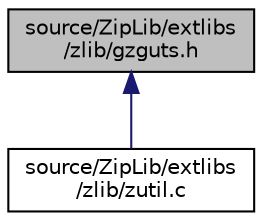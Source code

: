 digraph "source/ZipLib/extlibs/zlib/gzguts.h"
{
 // LATEX_PDF_SIZE
  edge [fontname="Helvetica",fontsize="10",labelfontname="Helvetica",labelfontsize="10"];
  node [fontname="Helvetica",fontsize="10",shape=record];
  Node1 [label="source/ZipLib/extlibs\l/zlib/gzguts.h",height=0.2,width=0.4,color="black", fillcolor="grey75", style="filled", fontcolor="black",tooltip=" "];
  Node1 -> Node2 [dir="back",color="midnightblue",fontsize="10",style="solid",fontname="Helvetica"];
  Node2 [label="source/ZipLib/extlibs\l/zlib/zutil.c",height=0.2,width=0.4,color="black", fillcolor="white", style="filled",URL="$zutil_8c.html",tooltip=" "];
}
